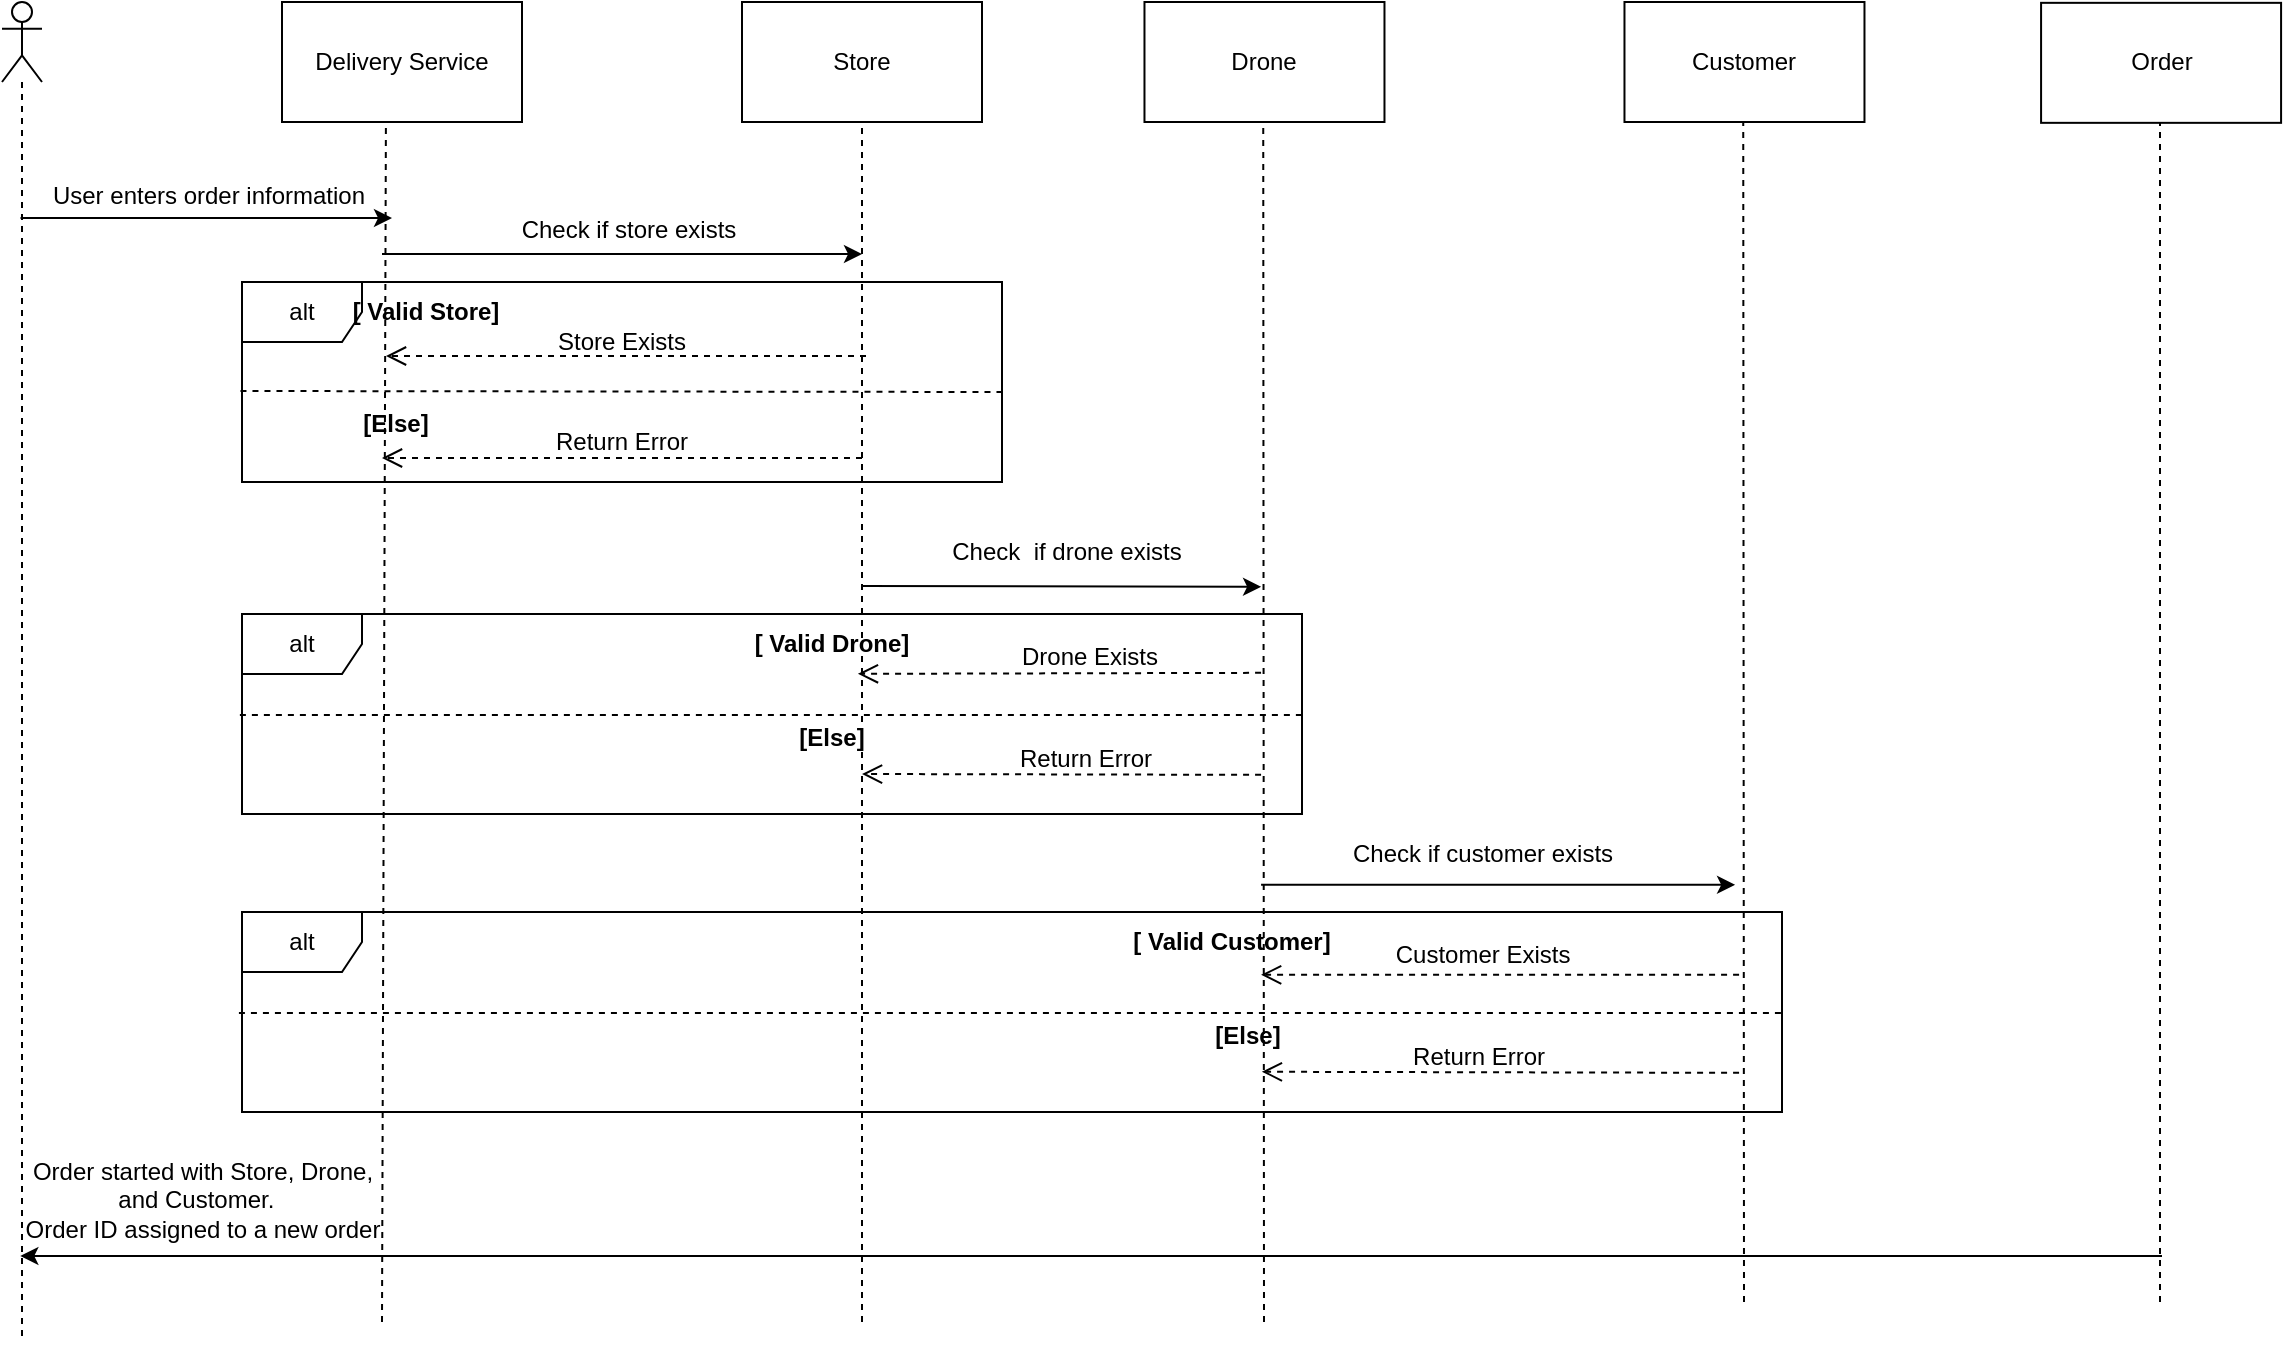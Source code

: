 <mxfile version="20.4.1" type="device"><diagram id="DC7hebbsgMIcHrXKsUIo" name="Page-1"><mxGraphModel dx="2047" dy="727" grid="1" gridSize="10" guides="1" tooltips="1" connect="1" arrows="1" fold="1" page="0" pageScale="1" pageWidth="1169" pageHeight="827" math="0" shadow="0"><root><mxCell id="0"/><mxCell id="1" parent="0"/><mxCell id="eK-PIDm-C35LO1udiTW1-3" value="Store" style="rounded=0;whiteSpace=wrap;html=1;" parent="1" vertex="1"><mxGeometry x="270" y="160" width="120" height="60" as="geometry"/></mxCell><mxCell id="eK-PIDm-C35LO1udiTW1-4" value="Delivery Service" style="rounded=0;whiteSpace=wrap;html=1;" parent="1" vertex="1"><mxGeometry x="40" y="160" width="120" height="60" as="geometry"/></mxCell><mxCell id="eK-PIDm-C35LO1udiTW1-5" value="Drone" style="rounded=0;whiteSpace=wrap;html=1;" parent="1" vertex="1"><mxGeometry x="471.24" y="160" width="120" height="60" as="geometry"/></mxCell><mxCell id="eK-PIDm-C35LO1udiTW1-6" value="Customer" style="rounded=0;whiteSpace=wrap;html=1;" parent="1" vertex="1"><mxGeometry x="711.24" y="160" width="120" height="60" as="geometry"/></mxCell><mxCell id="eK-PIDm-C35LO1udiTW1-7" value="Order" style="rounded=0;whiteSpace=wrap;html=1;" parent="1" vertex="1"><mxGeometry x="919.54" y="160.42" width="120" height="60" as="geometry"/></mxCell><mxCell id="eK-PIDm-C35LO1udiTW1-16" value="" style="shape=umlLifeline;participant=umlActor;perimeter=lifelinePerimeter;whiteSpace=wrap;html=1;container=1;collapsible=0;recursiveResize=0;verticalAlign=top;spacingTop=36;outlineConnect=0;" parent="1" vertex="1"><mxGeometry x="-100" y="160" width="20" height="670" as="geometry"/></mxCell><mxCell id="eK-PIDm-C35LO1udiTW1-17" value="alt" style="shape=umlFrame;whiteSpace=wrap;html=1;" parent="1" vertex="1"><mxGeometry x="20" y="300" width="380" height="100" as="geometry"/></mxCell><mxCell id="eK-PIDm-C35LO1udiTW1-18" value="" style="endArrow=classic;html=1;rounded=0;" parent="1" edge="1"><mxGeometry width="50" height="50" relative="1" as="geometry"><mxPoint x="-90.75" y="268" as="sourcePoint"/><mxPoint x="95.0" y="268" as="targetPoint"/><Array as="points"><mxPoint x="-30" y="268"/></Array></mxGeometry></mxCell><mxCell id="eK-PIDm-C35LO1udiTW1-19" value="User enters order information" style="text;html=1;align=center;verticalAlign=middle;resizable=0;points=[];autosize=1;strokeColor=none;fillColor=none;" parent="1" vertex="1"><mxGeometry x="-87" y="242" width="180" height="30" as="geometry"/></mxCell><mxCell id="eK-PIDm-C35LO1udiTW1-22" value="" style="endArrow=classic;html=1;rounded=0;" parent="1" edge="1"><mxGeometry width="50" height="50" relative="1" as="geometry"><mxPoint x="90" y="286" as="sourcePoint"/><mxPoint x="330" y="286" as="targetPoint"/></mxGeometry></mxCell><mxCell id="eK-PIDm-C35LO1udiTW1-23" value="Check if store exists" style="text;html=1;align=center;verticalAlign=middle;resizable=0;points=[];autosize=1;strokeColor=none;fillColor=none;" parent="1" vertex="1"><mxGeometry x="148" y="259" width="130" height="30" as="geometry"/></mxCell><mxCell id="eK-PIDm-C35LO1udiTW1-24" value="" style="endArrow=none;dashed=1;html=1;rounded=0;entryX=0.433;entryY=0.993;entryDx=0;entryDy=0;entryPerimeter=0;" parent="1" target="eK-PIDm-C35LO1udiTW1-4" edge="1"><mxGeometry width="50" height="50" relative="1" as="geometry"><mxPoint x="90" y="820" as="sourcePoint"/><mxPoint x="600" y="360" as="targetPoint"/></mxGeometry></mxCell><mxCell id="eK-PIDm-C35LO1udiTW1-25" value="" style="endArrow=none;dashed=1;html=1;rounded=0;entryX=0.433;entryY=0.993;entryDx=0;entryDy=0;entryPerimeter=0;" parent="1" edge="1"><mxGeometry width="50" height="50" relative="1" as="geometry"><mxPoint x="531" y="820" as="sourcePoint"/><mxPoint x="530.62" y="220.0" as="targetPoint"/></mxGeometry></mxCell><mxCell id="eK-PIDm-C35LO1udiTW1-26" value="" style="endArrow=none;dashed=1;html=1;rounded=0;entryX=0.433;entryY=0.993;entryDx=0;entryDy=0;entryPerimeter=0;" parent="1" edge="1"><mxGeometry width="50" height="50" relative="1" as="geometry"><mxPoint x="771" y="810" as="sourcePoint"/><mxPoint x="770.62" y="219.58" as="targetPoint"/></mxGeometry></mxCell><mxCell id="eK-PIDm-C35LO1udiTW1-27" value="" style="endArrow=none;dashed=1;html=1;rounded=0;" parent="1" edge="1"><mxGeometry width="50" height="50" relative="1" as="geometry"><mxPoint x="979" y="810" as="sourcePoint"/><mxPoint x="979" y="220" as="targetPoint"/></mxGeometry></mxCell><mxCell id="eK-PIDm-C35LO1udiTW1-28" value="" style="endArrow=none;dashed=1;html=1;rounded=0;entryX=0.433;entryY=0.993;entryDx=0;entryDy=0;entryPerimeter=0;" parent="1" edge="1"><mxGeometry width="50" height="50" relative="1" as="geometry"><mxPoint x="330" y="820" as="sourcePoint"/><mxPoint x="330" y="220.0" as="targetPoint"/></mxGeometry></mxCell><mxCell id="eK-PIDm-C35LO1udiTW1-30" value="&lt;b&gt;[ Valid Store]&lt;/b&gt;" style="text;html=1;strokeColor=none;fillColor=none;align=center;verticalAlign=middle;whiteSpace=wrap;rounded=0;" parent="1" vertex="1"><mxGeometry x="67" y="300" width="90" height="30" as="geometry"/></mxCell><mxCell id="eK-PIDm-C35LO1udiTW1-31" value="[Else]" style="text;html=1;strokeColor=none;fillColor=none;align=center;verticalAlign=middle;whiteSpace=wrap;rounded=0;fontStyle=1" parent="1" vertex="1"><mxGeometry x="67" y="356" width="60" height="30" as="geometry"/></mxCell><mxCell id="eK-PIDm-C35LO1udiTW1-35" value="" style="endArrow=none;dashed=1;html=1;rounded=0;exitX=-0.002;exitY=0.505;exitDx=0;exitDy=0;exitPerimeter=0;" parent="1" edge="1"><mxGeometry width="50" height="50" relative="1" as="geometry"><mxPoint x="19.24" y="354.5" as="sourcePoint"/><mxPoint x="400" y="355" as="targetPoint"/></mxGeometry></mxCell><mxCell id="eK-PIDm-C35LO1udiTW1-36" value="" style="html=1;verticalAlign=bottom;endArrow=open;dashed=1;endSize=8;rounded=0;" parent="1" edge="1"><mxGeometry relative="1" as="geometry"><mxPoint x="330" y="388" as="sourcePoint"/><mxPoint x="90" y="388" as="targetPoint"/></mxGeometry></mxCell><mxCell id="eK-PIDm-C35LO1udiTW1-37" value="Return Error" style="text;align=center;fontStyle=0;verticalAlign=middle;spacingLeft=3;spacingRight=3;strokeColor=none;rotatable=0;points=[[0,0.5],[1,0.5]];portConstraint=eastwest;" parent="1" vertex="1"><mxGeometry x="170" y="366" width="80" height="26" as="geometry"/></mxCell><mxCell id="eK-PIDm-C35LO1udiTW1-38" value="" style="html=1;verticalAlign=bottom;endArrow=open;dashed=1;endSize=8;rounded=0;" parent="1" edge="1"><mxGeometry relative="1" as="geometry"><mxPoint x="332" y="337.0" as="sourcePoint"/><mxPoint x="92" y="337.0" as="targetPoint"/></mxGeometry></mxCell><mxCell id="eK-PIDm-C35LO1udiTW1-39" value="Store Exists" style="text;align=center;fontStyle=0;verticalAlign=middle;spacingLeft=3;spacingRight=3;strokeColor=none;rotatable=0;points=[[0,0.5],[1,0.5]];portConstraint=eastwest;" parent="1" vertex="1"><mxGeometry x="170" y="316" width="80" height="26" as="geometry"/></mxCell><mxCell id="eK-PIDm-C35LO1udiTW1-40" value="alt" style="shape=umlFrame;whiteSpace=wrap;html=1;" parent="1" vertex="1"><mxGeometry x="20" y="466" width="530" height="100" as="geometry"/></mxCell><mxCell id="eK-PIDm-C35LO1udiTW1-41" value="" style="endArrow=classic;html=1;rounded=0;" parent="1" edge="1"><mxGeometry width="50" height="50" relative="1" as="geometry"><mxPoint x="330" y="452" as="sourcePoint"/><mxPoint x="529.54" y="452.42" as="targetPoint"/></mxGeometry></mxCell><mxCell id="eK-PIDm-C35LO1udiTW1-42" value="&lt;b&gt;[ Valid Drone]&lt;/b&gt;" style="text;html=1;strokeColor=none;fillColor=none;align=center;verticalAlign=middle;whiteSpace=wrap;rounded=0;" parent="1" vertex="1"><mxGeometry x="270" y="466.42" width="90" height="30" as="geometry"/></mxCell><mxCell id="eK-PIDm-C35LO1udiTW1-43" value="[Else]" style="text;html=1;strokeColor=none;fillColor=none;align=center;verticalAlign=middle;whiteSpace=wrap;rounded=0;fontStyle=1" parent="1" vertex="1"><mxGeometry x="285" y="513.42" width="60" height="30" as="geometry"/></mxCell><mxCell id="eK-PIDm-C35LO1udiTW1-44" value="" style="endArrow=none;dashed=1;html=1;rounded=0;exitX=-0.002;exitY=0.505;exitDx=0;exitDy=0;exitPerimeter=0;entryX=1.001;entryY=0.505;entryDx=0;entryDy=0;entryPerimeter=0;" parent="1" source="eK-PIDm-C35LO1udiTW1-40" target="eK-PIDm-C35LO1udiTW1-40" edge="1"><mxGeometry width="50" height="50" relative="1" as="geometry"><mxPoint x="-128.1" y="541" as="sourcePoint"/><mxPoint x="401.9" y="517" as="targetPoint"/></mxGeometry></mxCell><mxCell id="eK-PIDm-C35LO1udiTW1-45" value="" style="html=1;verticalAlign=bottom;endArrow=open;dashed=1;endSize=8;rounded=0;" parent="1" edge="1"><mxGeometry relative="1" as="geometry"><mxPoint x="529.54" y="546.42" as="sourcePoint"/><mxPoint x="330" y="546" as="targetPoint"/></mxGeometry></mxCell><mxCell id="eK-PIDm-C35LO1udiTW1-46" value="Return Error" style="text;align=center;fontStyle=0;verticalAlign=middle;spacingLeft=3;spacingRight=3;strokeColor=none;rotatable=0;points=[[0,0.5],[1,0.5]];portConstraint=eastwest;" parent="1" vertex="1"><mxGeometry x="402" y="524.42" width="80" height="26" as="geometry"/></mxCell><mxCell id="eK-PIDm-C35LO1udiTW1-47" value="" style="html=1;verticalAlign=bottom;endArrow=open;dashed=1;endSize=8;rounded=0;entryX=0.644;entryY=0.983;entryDx=0;entryDy=0;entryPerimeter=0;" parent="1" target="eK-PIDm-C35LO1udiTW1-42" edge="1"><mxGeometry relative="1" as="geometry"><mxPoint x="529.54" y="495.42" as="sourcePoint"/><mxPoint x="322" y="495.42" as="targetPoint"/></mxGeometry></mxCell><mxCell id="eK-PIDm-C35LO1udiTW1-48" value="Drone Exists" style="text;align=center;fontStyle=0;verticalAlign=middle;spacingLeft=3;spacingRight=3;strokeColor=none;rotatable=0;points=[[0,0.5],[1,0.5]];portConstraint=eastwest;" parent="1" vertex="1"><mxGeometry x="404" y="473.42" width="80" height="26" as="geometry"/></mxCell><mxCell id="eK-PIDm-C35LO1udiTW1-49" value="Check&amp;nbsp; if drone exists" style="text;html=1;align=center;verticalAlign=middle;resizable=0;points=[];autosize=1;strokeColor=none;fillColor=none;" parent="1" vertex="1"><mxGeometry x="362" y="420.42" width="140" height="30" as="geometry"/></mxCell><mxCell id="eK-PIDm-C35LO1udiTW1-50" value="alt" style="shape=umlFrame;whiteSpace=wrap;html=1;" parent="1" vertex="1"><mxGeometry x="20" y="615" width="770" height="100" as="geometry"/></mxCell><mxCell id="eK-PIDm-C35LO1udiTW1-51" value="" style="endArrow=classic;html=1;rounded=0;" parent="1" edge="1"><mxGeometry width="50" height="50" relative="1" as="geometry"><mxPoint x="529.54" y="601.42" as="sourcePoint"/><mxPoint x="766.54" y="601.42" as="targetPoint"/></mxGeometry></mxCell><mxCell id="eK-PIDm-C35LO1udiTW1-52" value="&lt;b&gt;[ Valid Customer]&lt;/b&gt;" style="text;html=1;strokeColor=none;fillColor=none;align=center;verticalAlign=middle;whiteSpace=wrap;rounded=0;" parent="1" vertex="1"><mxGeometry x="459.54" y="615.42" width="110" height="30" as="geometry"/></mxCell><mxCell id="eK-PIDm-C35LO1udiTW1-53" value="[Else]" style="text;html=1;strokeColor=none;fillColor=none;align=center;verticalAlign=middle;whiteSpace=wrap;rounded=0;fontStyle=1" parent="1" vertex="1"><mxGeometry x="492.54" y="662.42" width="60" height="30" as="geometry"/></mxCell><mxCell id="eK-PIDm-C35LO1udiTW1-54" value="" style="endArrow=none;dashed=1;html=1;rounded=0;exitX=-0.002;exitY=0.505;exitDx=0;exitDy=0;exitPerimeter=0;entryX=1.001;entryY=0.505;entryDx=0;entryDy=0;entryPerimeter=0;" parent="1" source="eK-PIDm-C35LO1udiTW1-50" target="eK-PIDm-C35LO1udiTW1-50" edge="1"><mxGeometry width="50" height="50" relative="1" as="geometry"><mxPoint x="-128" y="690" as="sourcePoint"/><mxPoint x="402" y="666" as="targetPoint"/></mxGeometry></mxCell><mxCell id="eK-PIDm-C35LO1udiTW1-55" value="" style="html=1;verticalAlign=bottom;endArrow=open;dashed=1;endSize=8;rounded=0;entryX=0.623;entryY=1.082;entryDx=0;entryDy=0;entryPerimeter=0;" parent="1" target="eK-PIDm-C35LO1udiTW1-53" edge="1"><mxGeometry relative="1" as="geometry"><mxPoint x="768.54" y="695.42" as="sourcePoint"/><mxPoint x="526.54" y="695.42" as="targetPoint"/></mxGeometry></mxCell><mxCell id="eK-PIDm-C35LO1udiTW1-56" value="Return Error" style="text;align=center;fontStyle=0;verticalAlign=middle;spacingLeft=3;spacingRight=3;strokeColor=none;rotatable=0;points=[[0,0.5],[1,0.5]];portConstraint=eastwest;" parent="1" vertex="1"><mxGeometry x="598.54" y="673.42" width="80" height="26" as="geometry"/></mxCell><mxCell id="eK-PIDm-C35LO1udiTW1-57" value="" style="html=1;verticalAlign=bottom;endArrow=open;dashed=1;endSize=8;rounded=0;" parent="1" edge="1"><mxGeometry relative="1" as="geometry"><mxPoint x="768.54" y="646.42" as="sourcePoint"/><mxPoint x="529.54" y="646.42" as="targetPoint"/></mxGeometry></mxCell><mxCell id="eK-PIDm-C35LO1udiTW1-58" value="Customer Exists" style="text;align=center;fontStyle=0;verticalAlign=middle;spacingLeft=3;spacingRight=3;strokeColor=none;rotatable=0;points=[[0,0.5],[1,0.5]];portConstraint=eastwest;" parent="1" vertex="1"><mxGeometry x="600.54" y="622.42" width="80" height="26" as="geometry"/></mxCell><mxCell id="eK-PIDm-C35LO1udiTW1-59" value="Check if customer exists" style="text;html=1;align=center;verticalAlign=middle;resizable=0;points=[];autosize=1;strokeColor=none;fillColor=none;" parent="1" vertex="1"><mxGeometry x="564.54" y="571.42" width="150" height="30" as="geometry"/></mxCell><mxCell id="eK-PIDm-C35LO1udiTW1-73" value="" style="endArrow=classic;html=1;rounded=0;" parent="1" edge="1"><mxGeometry width="50" height="50" relative="1" as="geometry"><mxPoint x="980" y="787" as="sourcePoint"/><mxPoint x="-90.833" y="787" as="targetPoint"/></mxGeometry></mxCell><mxCell id="eK-PIDm-C35LO1udiTW1-74" value="Order started with Store, Drone, &lt;br&gt;and Customer.&amp;nbsp;&amp;nbsp;&lt;br&gt;Order ID assigned to a new order" style="text;html=1;align=center;verticalAlign=middle;resizable=0;points=[];autosize=1;strokeColor=none;fillColor=none;" parent="1" vertex="1"><mxGeometry x="-100" y="729" width="200" height="60" as="geometry"/></mxCell></root></mxGraphModel></diagram></mxfile>